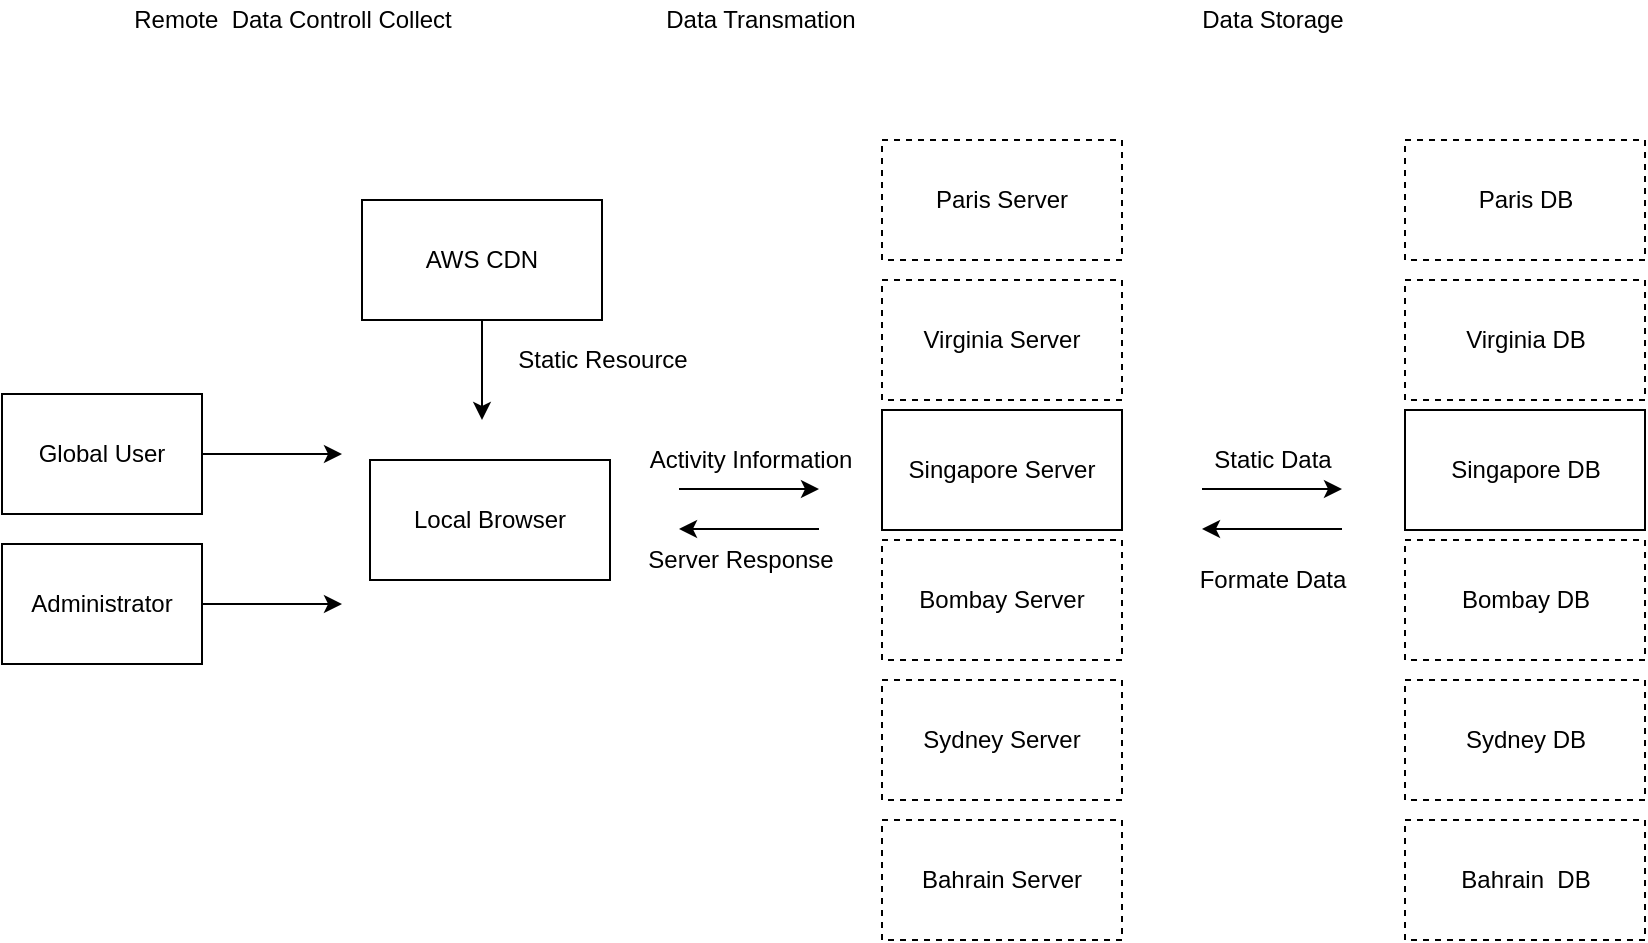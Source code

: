 <mxfile version="14.9.4" type="github">
  <diagram id="NyKh7jYhSJma8Dnq37jw" name="Page-1">
    <mxGraphModel dx="1298" dy="634" grid="1" gridSize="10" guides="1" tooltips="1" connect="1" arrows="1" fold="1" page="1" pageScale="1" pageWidth="827" pageHeight="1169" math="0" shadow="0">
      <root>
        <mxCell id="0" />
        <mxCell id="1" parent="0" />
        <mxCell id="RI50vxsG2orb1oKf74Yb-75" style="edgeStyle=orthogonalEdgeStyle;rounded=0;orthogonalLoop=1;jettySize=auto;html=1;fontSize=16;" edge="1" parent="1" source="RI50vxsG2orb1oKf74Yb-42">
          <mxGeometry relative="1" as="geometry">
            <mxPoint x="280" y="547" as="targetPoint" />
          </mxGeometry>
        </mxCell>
        <mxCell id="RI50vxsG2orb1oKf74Yb-42" value="Global User" style="rounded=0;whiteSpace=wrap;html=1;" vertex="1" parent="1">
          <mxGeometry x="110" y="517" width="100" height="60" as="geometry" />
        </mxCell>
        <mxCell id="RI50vxsG2orb1oKf74Yb-43" value="Local Browser" style="rounded=0;whiteSpace=wrap;html=1;" vertex="1" parent="1">
          <mxGeometry x="294" y="550" width="120" height="60" as="geometry" />
        </mxCell>
        <mxCell id="RI50vxsG2orb1oKf74Yb-44" value="Remote&amp;nbsp; Data Controll Collect" style="text;html=1;align=center;verticalAlign=middle;resizable=0;points=[];autosize=1;strokeColor=none;" vertex="1" parent="1">
          <mxGeometry x="170" y="320" width="170" height="20" as="geometry" />
        </mxCell>
        <mxCell id="RI50vxsG2orb1oKf74Yb-45" style="edgeStyle=orthogonalEdgeStyle;rounded=0;orthogonalLoop=1;jettySize=auto;html=1;" edge="1" parent="1" source="RI50vxsG2orb1oKf74Yb-46">
          <mxGeometry relative="1" as="geometry">
            <mxPoint x="350" y="530" as="targetPoint" />
          </mxGeometry>
        </mxCell>
        <mxCell id="RI50vxsG2orb1oKf74Yb-46" value="AWS CDN" style="rounded=0;whiteSpace=wrap;html=1;" vertex="1" parent="1">
          <mxGeometry x="290" y="420" width="120" height="60" as="geometry" />
        </mxCell>
        <mxCell id="RI50vxsG2orb1oKf74Yb-47" value="Singapore Server" style="rounded=0;whiteSpace=wrap;html=1;" vertex="1" parent="1">
          <mxGeometry x="550" y="525" width="120" height="60" as="geometry" />
        </mxCell>
        <mxCell id="RI50vxsG2orb1oKf74Yb-48" value="" style="endArrow=classic;html=1;" edge="1" parent="1">
          <mxGeometry width="50" height="50" relative="1" as="geometry">
            <mxPoint x="448.5" y="564.5" as="sourcePoint" />
            <mxPoint x="518.5" y="564.5" as="targetPoint" />
          </mxGeometry>
        </mxCell>
        <mxCell id="RI50vxsG2orb1oKf74Yb-49" value="" style="endArrow=classic;html=1;" edge="1" parent="1">
          <mxGeometry width="50" height="50" relative="1" as="geometry">
            <mxPoint x="518.5" y="584.5" as="sourcePoint" />
            <mxPoint x="448.5" y="584.5" as="targetPoint" />
          </mxGeometry>
        </mxCell>
        <mxCell id="RI50vxsG2orb1oKf74Yb-50" value="Singapore DB" style="rounded=0;whiteSpace=wrap;html=1;" vertex="1" parent="1">
          <mxGeometry x="811.5" y="525" width="120" height="60" as="geometry" />
        </mxCell>
        <mxCell id="RI50vxsG2orb1oKf74Yb-51" value="" style="endArrow=classic;html=1;" edge="1" parent="1">
          <mxGeometry width="50" height="50" relative="1" as="geometry">
            <mxPoint x="710" y="564.5" as="sourcePoint" />
            <mxPoint x="780" y="564.5" as="targetPoint" />
          </mxGeometry>
        </mxCell>
        <mxCell id="RI50vxsG2orb1oKf74Yb-52" value="" style="endArrow=classic;html=1;" edge="1" parent="1">
          <mxGeometry width="50" height="50" relative="1" as="geometry">
            <mxPoint x="780" y="584.5" as="sourcePoint" />
            <mxPoint x="710" y="584.5" as="targetPoint" />
          </mxGeometry>
        </mxCell>
        <mxCell id="RI50vxsG2orb1oKf74Yb-53" value="Static Resource" style="text;html=1;align=center;verticalAlign=middle;resizable=0;points=[];autosize=1;strokeColor=none;" vertex="1" parent="1">
          <mxGeometry x="360" y="490" width="100" height="20" as="geometry" />
        </mxCell>
        <mxCell id="RI50vxsG2orb1oKf74Yb-54" value="Activity Information" style="text;html=1;align=center;verticalAlign=middle;resizable=0;points=[];autosize=1;strokeColor=none;" vertex="1" parent="1">
          <mxGeometry x="423.5" y="540" width="120" height="20" as="geometry" />
        </mxCell>
        <mxCell id="RI50vxsG2orb1oKf74Yb-55" value="Server Response" style="text;html=1;align=center;verticalAlign=middle;resizable=0;points=[];autosize=1;strokeColor=none;" vertex="1" parent="1">
          <mxGeometry x="423.5" y="590" width="110" height="20" as="geometry" />
        </mxCell>
        <mxCell id="RI50vxsG2orb1oKf74Yb-56" value="Static Data" style="text;html=1;align=center;verticalAlign=middle;resizable=0;points=[];autosize=1;strokeColor=none;" vertex="1" parent="1">
          <mxGeometry x="710" y="540" width="70" height="20" as="geometry" />
        </mxCell>
        <mxCell id="RI50vxsG2orb1oKf74Yb-57" value="Formate Data" style="text;html=1;align=center;verticalAlign=middle;resizable=0;points=[];autosize=1;strokeColor=none;" vertex="1" parent="1">
          <mxGeometry x="700" y="600" width="90" height="20" as="geometry" />
        </mxCell>
        <mxCell id="RI50vxsG2orb1oKf74Yb-58" value="Data Transmation" style="text;html=1;align=center;verticalAlign=middle;resizable=0;points=[];autosize=1;strokeColor=none;" vertex="1" parent="1">
          <mxGeometry x="433.5" y="320" width="110" height="20" as="geometry" />
        </mxCell>
        <mxCell id="RI50vxsG2orb1oKf74Yb-59" value="Data Storage" style="text;html=1;align=center;verticalAlign=middle;resizable=0;points=[];autosize=1;strokeColor=none;" vertex="1" parent="1">
          <mxGeometry x="700" y="320" width="90" height="20" as="geometry" />
        </mxCell>
        <mxCell id="RI50vxsG2orb1oKf74Yb-64" value="Paris&amp;nbsp;Server" style="rounded=0;whiteSpace=wrap;html=1;dashed=1;" vertex="1" parent="1">
          <mxGeometry x="550" y="390" width="120" height="60" as="geometry" />
        </mxCell>
        <mxCell id="RI50vxsG2orb1oKf74Yb-65" value="Sydney Server" style="rounded=0;whiteSpace=wrap;html=1;dashed=1;" vertex="1" parent="1">
          <mxGeometry x="550" y="660" width="120" height="60" as="geometry" />
        </mxCell>
        <mxCell id="RI50vxsG2orb1oKf74Yb-66" value="Bahrain&amp;nbsp;Server" style="rounded=0;whiteSpace=wrap;html=1;dashed=1;" vertex="1" parent="1">
          <mxGeometry x="550" y="730" width="120" height="60" as="geometry" />
        </mxCell>
        <mxCell id="RI50vxsG2orb1oKf74Yb-67" value="Virginia&amp;nbsp;Server" style="rounded=0;whiteSpace=wrap;html=1;dashed=1;" vertex="1" parent="1">
          <mxGeometry x="550" y="460" width="120" height="60" as="geometry" />
        </mxCell>
        <mxCell id="RI50vxsG2orb1oKf74Yb-68" value="Bombay Server" style="rounded=0;whiteSpace=wrap;html=1;dashed=1;" vertex="1" parent="1">
          <mxGeometry x="550" y="590" width="120" height="60" as="geometry" />
        </mxCell>
        <mxCell id="RI50vxsG2orb1oKf74Yb-69" value="Bombay&amp;nbsp;DB" style="rounded=0;whiteSpace=wrap;html=1;dashed=1;" vertex="1" parent="1">
          <mxGeometry x="811.5" y="590" width="120" height="60" as="geometry" />
        </mxCell>
        <mxCell id="RI50vxsG2orb1oKf74Yb-70" value="Paris&amp;nbsp;DB" style="rounded=0;whiteSpace=wrap;html=1;dashed=1;" vertex="1" parent="1">
          <mxGeometry x="811.5" y="390" width="120" height="60" as="geometry" />
        </mxCell>
        <mxCell id="RI50vxsG2orb1oKf74Yb-71" value="Virginia&amp;nbsp;DB" style="rounded=0;whiteSpace=wrap;html=1;dashed=1;" vertex="1" parent="1">
          <mxGeometry x="811.5" y="460" width="120" height="60" as="geometry" />
        </mxCell>
        <mxCell id="RI50vxsG2orb1oKf74Yb-72" value="Sydney&amp;nbsp;DB" style="rounded=0;whiteSpace=wrap;html=1;dashed=1;" vertex="1" parent="1">
          <mxGeometry x="811.5" y="660" width="120" height="60" as="geometry" />
        </mxCell>
        <mxCell id="RI50vxsG2orb1oKf74Yb-73" value="Bahrain&amp;nbsp;&amp;nbsp;DB" style="rounded=0;whiteSpace=wrap;html=1;dashed=1;" vertex="1" parent="1">
          <mxGeometry x="811.5" y="730" width="120" height="60" as="geometry" />
        </mxCell>
        <mxCell id="RI50vxsG2orb1oKf74Yb-76" style="edgeStyle=orthogonalEdgeStyle;rounded=0;orthogonalLoop=1;jettySize=auto;html=1;fontSize=16;" edge="1" parent="1" source="RI50vxsG2orb1oKf74Yb-74">
          <mxGeometry relative="1" as="geometry">
            <mxPoint x="280" y="622" as="targetPoint" />
            <Array as="points">
              <mxPoint x="280" y="622" />
            </Array>
          </mxGeometry>
        </mxCell>
        <mxCell id="RI50vxsG2orb1oKf74Yb-74" value="Administrator" style="rounded=0;whiteSpace=wrap;html=1;" vertex="1" parent="1">
          <mxGeometry x="110" y="592" width="100" height="60" as="geometry" />
        </mxCell>
      </root>
    </mxGraphModel>
  </diagram>
</mxfile>
